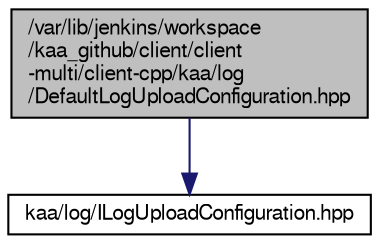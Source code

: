 digraph "/var/lib/jenkins/workspace/kaa_github/client/client-multi/client-cpp/kaa/log/DefaultLogUploadConfiguration.hpp"
{
  bgcolor="transparent";
  edge [fontname="FreeSans",fontsize="10",labelfontname="FreeSans",labelfontsize="10"];
  node [fontname="FreeSans",fontsize="10",shape=record];
  Node1 [label="/var/lib/jenkins/workspace\l/kaa_github/client/client\l-multi/client-cpp/kaa/log\l/DefaultLogUploadConfiguration.hpp",height=0.2,width=0.4,color="black", fillcolor="grey75", style="filled" fontcolor="black"];
  Node1 -> Node2 [color="midnightblue",fontsize="10",style="solid",fontname="FreeSans"];
  Node2 [label="kaa/log/ILogUploadConfiguration.hpp",height=0.2,width=0.4,color="black",URL="$ILogUploadConfiguration_8hpp.html"];
}
